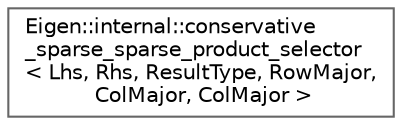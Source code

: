 digraph "Graphical Class Hierarchy"
{
 // LATEX_PDF_SIZE
  bgcolor="transparent";
  edge [fontname=Helvetica,fontsize=10,labelfontname=Helvetica,labelfontsize=10];
  node [fontname=Helvetica,fontsize=10,shape=box,height=0.2,width=0.4];
  rankdir="LR";
  Node0 [id="Node000000",label="Eigen::internal::conservative\l_sparse_sparse_product_selector\l\< Lhs, Rhs, ResultType, RowMajor,\l ColMajor, ColMajor \>",height=0.2,width=0.4,color="grey40", fillcolor="white", style="filled",URL="$structEigen_1_1internal_1_1conservative__sparse__sparse__product__selector_3_01Lhs_00_01Rhs_00_07ee4ef209514f82a2732298bd00cb00b.html",tooltip=" "];
}
